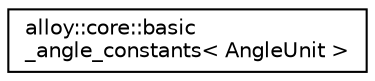 digraph "Graphical Class Hierarchy"
{
  edge [fontname="Helvetica",fontsize="10",labelfontname="Helvetica",labelfontsize="10"];
  node [fontname="Helvetica",fontsize="10",shape=record];
  rankdir="LR";
  Node1 [label="alloy::core::basic\l_angle_constants\< AngleUnit \>",height=0.2,width=0.4,color="black", fillcolor="white", style="filled",URL="$db/d1f/structalloy_1_1core_1_1basic__angle__constants.html",tooltip="A collection of gradian constants. "];
}
